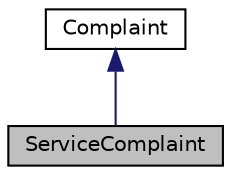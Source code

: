 digraph "ServiceComplaint"
{
 // LATEX_PDF_SIZE
  edge [fontname="Helvetica",fontsize="10",labelfontname="Helvetica",labelfontsize="10"];
  node [fontname="Helvetica",fontsize="10",shape=record];
  Node1 [label="ServiceComplaint",height=0.2,width=0.4,color="black", fillcolor="grey75", style="filled", fontcolor="black",tooltip="Class for Service-related complaints."];
  Node2 -> Node1 [dir="back",color="midnightblue",fontsize="10",style="solid",fontname="Helvetica"];
  Node2 [label="Complaint",height=0.2,width=0.4,color="black", fillcolor="white", style="filled",URL="$classComplaint.html",tooltip="A base class for customer complaints."];
}
